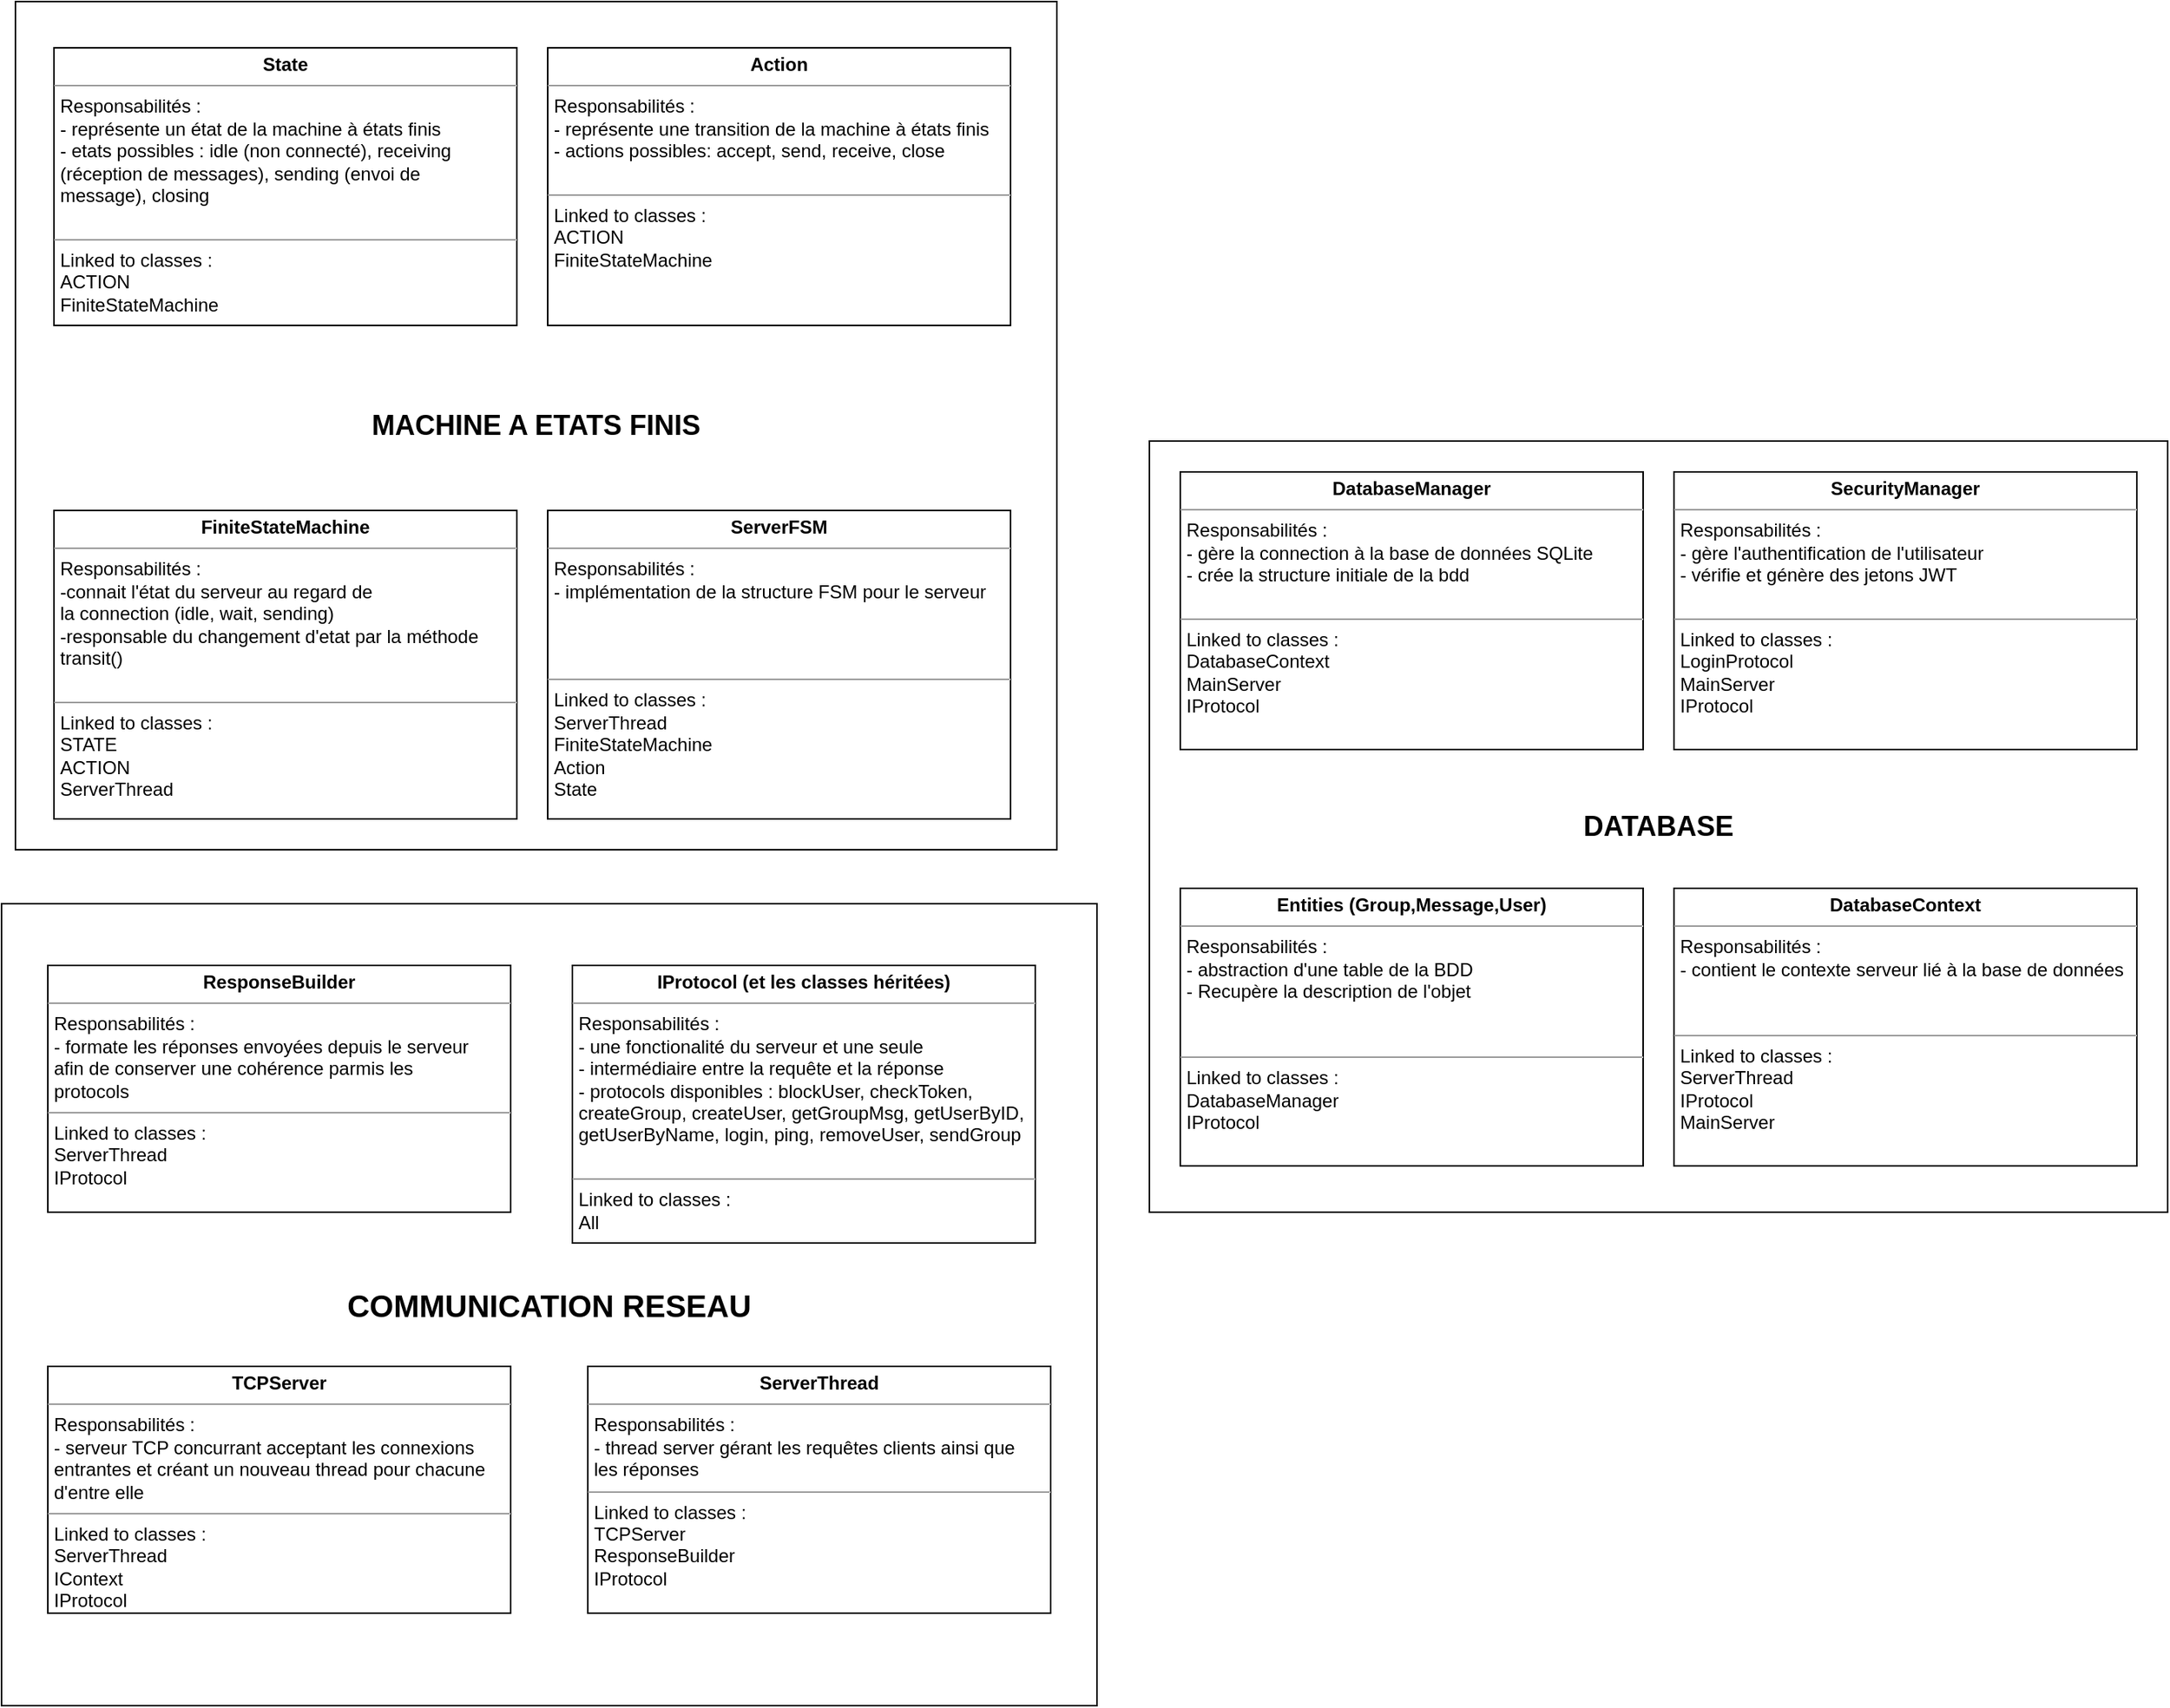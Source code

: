 <mxfile>
    <diagram id="oH_6DrbcbAFF-1WaRhfU" name="Page-1">
        <mxGraphModel dx="562" dy="532" grid="1" gridSize="10" guides="1" tooltips="1" connect="1" arrows="1" fold="1" page="1" pageScale="1" pageWidth="827" pageHeight="1169" math="0" shadow="0">
            <root>
                <mxCell id="0"/>
                <mxCell id="1" parent="0"/>
                <mxCell id="XbMUPb99lzUrD27BaGHo-13" value="&lt;font style=&quot;font-size: 18px&quot;&gt;&lt;b&gt;MACHINE A ETATS FINIS&lt;/b&gt;&lt;/font&gt;" style="rounded=0;whiteSpace=wrap;html=1;" parent="1" vertex="1">
                    <mxGeometry x="895" y="15" width="675" height="550" as="geometry"/>
                </mxCell>
                <mxCell id="XbMUPb99lzUrD27BaGHo-11" value="&lt;b&gt;&lt;font style=&quot;font-size: 20px&quot;&gt;COMMUNICATION RESEAU&lt;/font&gt;&lt;/b&gt;" style="rounded=0;whiteSpace=wrap;html=1;" parent="1" vertex="1">
                    <mxGeometry x="886" y="600" width="710" height="520" as="geometry"/>
                </mxCell>
                <mxCell id="XbMUPb99lzUrD27BaGHo-1" value="&lt;p style=&quot;margin: 0px ; margin-top: 4px ; text-align: center&quot;&gt;&lt;b&gt;FiniteStateMachine&lt;/b&gt;&lt;/p&gt;&lt;hr size=&quot;1&quot;&gt;&lt;p style=&quot;margin: 0px ; margin-left: 4px&quot;&gt;Responsabilités : &lt;br&gt;&lt;/p&gt;&lt;p style=&quot;margin: 0px ; margin-left: 4px&quot;&gt;-connait l'état du serveur au regard de &lt;br&gt;&lt;/p&gt;&lt;p style=&quot;margin: 0px ; margin-left: 4px&quot;&gt;la connection (idle, wait, sending)&lt;/p&gt;&lt;p style=&quot;margin: 0px ; margin-left: 4px&quot;&gt;-responsable du changement d'etat par la méthode&amp;nbsp;&lt;/p&gt;&lt;p style=&quot;margin: 0px ; margin-left: 4px&quot;&gt;transit()&lt;/p&gt;&lt;p style=&quot;margin: 0px ; margin-left: 4px&quot;&gt;&lt;br&gt;&lt;/p&gt;&lt;hr size=&quot;1&quot;&gt;&lt;p style=&quot;margin: 0px ; margin-left: 4px&quot;&gt;Linked to classes : &lt;br&gt;&lt;/p&gt;&lt;p style=&quot;margin: 0px ; margin-left: 4px&quot;&gt;STATE&lt;/p&gt;&lt;p style=&quot;margin: 0px ; margin-left: 4px&quot;&gt;ACTION&lt;/p&gt;&lt;p style=&quot;margin: 0px ; margin-left: 4px&quot;&gt;ServerThread&lt;/p&gt;" style="verticalAlign=top;align=left;overflow=fill;fontSize=12;fontFamily=Helvetica;html=1;" parent="1" vertex="1">
                    <mxGeometry x="920" y="345" width="300" height="200" as="geometry"/>
                </mxCell>
                <mxCell id="XbMUPb99lzUrD27BaGHo-5" value="&lt;p style=&quot;margin: 0px ; margin-top: 4px ; text-align: center&quot;&gt;&lt;b&gt;ResponseBuilder&lt;/b&gt;&lt;br&gt;&lt;/p&gt;&lt;hr size=&quot;1&quot;&gt;&lt;p style=&quot;margin: 0px ; margin-left: 4px&quot;&gt;Responsabilités : &lt;br&gt;&lt;/p&gt;&lt;p style=&quot;margin: 0px ; margin-left: 4px&quot;&gt;- formate les réponses envoyées depuis le serveur&amp;nbsp;&lt;br&gt;&lt;/p&gt;&lt;p style=&quot;margin: 0px ; margin-left: 4px&quot;&gt;afin de conserver une cohérence parmis les&amp;nbsp;&lt;/p&gt;&lt;p style=&quot;margin: 0px ; margin-left: 4px&quot;&gt;protocols&lt;/p&gt;&lt;hr size=&quot;1&quot;&gt;&lt;p style=&quot;margin: 0px ; margin-left: 4px&quot;&gt;Linked to classes : &lt;br&gt;&lt;/p&gt;&lt;p style=&quot;margin: 0px ; margin-left: 4px&quot;&gt;ServerThread&lt;/p&gt;&lt;p style=&quot;margin: 0px ; margin-left: 4px&quot;&gt;IProtocol&lt;/p&gt;" style="verticalAlign=top;align=left;overflow=fill;fontSize=12;fontFamily=Helvetica;html=1;" parent="1" vertex="1">
                    <mxGeometry x="916" y="640" width="300" height="160" as="geometry"/>
                </mxCell>
                <mxCell id="XbMUPb99lzUrD27BaGHo-6" value="&lt;p style=&quot;margin: 0px ; margin-top: 4px ; text-align: center&quot;&gt;&lt;b&gt;TCPServer&lt;/b&gt;&lt;br&gt;&lt;/p&gt;&lt;hr size=&quot;1&quot;&gt;&lt;p style=&quot;margin: 0px ; margin-left: 4px&quot;&gt;Responsabilités : &lt;br&gt;&lt;/p&gt;&lt;p style=&quot;margin: 0px ; margin-left: 4px&quot;&gt;- serveur TCP concurrant acceptant les connexions&amp;nbsp;&lt;/p&gt;&lt;p style=&quot;margin: 0px ; margin-left: 4px&quot;&gt;entrantes et créant un nouveau thread pour chacune&amp;nbsp;&lt;/p&gt;&lt;p style=&quot;margin: 0px ; margin-left: 4px&quot;&gt;d'entre elle&lt;/p&gt;&lt;hr size=&quot;1&quot;&gt;&lt;p style=&quot;margin: 0px ; margin-left: 4px&quot;&gt;Linked to classes : &lt;br&gt;&lt;/p&gt;&lt;p style=&quot;margin: 0px ; margin-left: 4px&quot;&gt;ServerThread&lt;br&gt;&lt;/p&gt;&lt;p style=&quot;margin: 0px ; margin-left: 4px&quot;&gt;IContext&lt;/p&gt;&lt;p style=&quot;margin: 0px ; margin-left: 4px&quot;&gt;IProtocol&lt;/p&gt;" style="verticalAlign=top;align=left;overflow=fill;fontSize=12;fontFamily=Helvetica;html=1;" parent="1" vertex="1">
                    <mxGeometry x="916" y="900" width="300" height="160" as="geometry"/>
                </mxCell>
                <mxCell id="XbMUPb99lzUrD27BaGHo-9" value="&lt;p style=&quot;margin: 0px ; margin-top: 4px ; text-align: center&quot;&gt;&lt;b&gt;State&lt;/b&gt;&lt;/p&gt;&lt;hr size=&quot;1&quot;&gt;&lt;p style=&quot;margin: 0px ; margin-left: 4px&quot;&gt;Responsabilités : &lt;br&gt;&lt;/p&gt;&lt;p style=&quot;margin: 0px ; margin-left: 4px&quot;&gt;- représente un état de la machine à états finis &lt;br&gt;&lt;/p&gt;&lt;p style=&quot;margin: 0px ; margin-left: 4px&quot;&gt;- etats possibles : idle (non connecté), receiving&amp;nbsp;&lt;/p&gt;&lt;p style=&quot;margin: 0px ; margin-left: 4px&quot;&gt;(réception de&amp;nbsp;&lt;span&gt;messages)&lt;/span&gt;&lt;span&gt;, sending (envoi de&amp;nbsp;&lt;/span&gt;&lt;/p&gt;&lt;p style=&quot;margin: 0px ; margin-left: 4px&quot;&gt;&lt;span&gt;message), closing&lt;/span&gt;&lt;/p&gt;&lt;p style=&quot;margin: 0px ; margin-left: 4px&quot;&gt;&lt;br&gt;&lt;/p&gt;&lt;hr size=&quot;1&quot;&gt;&lt;p style=&quot;margin: 0px ; margin-left: 4px&quot;&gt;Linked to classes : &lt;br&gt;&lt;/p&gt;&lt;p style=&quot;margin: 0px ; margin-left: 4px&quot;&gt;ACTION&lt;/p&gt;&lt;p style=&quot;margin: 0px ; margin-left: 4px&quot;&gt;FiniteStateMachine&lt;/p&gt;" style="verticalAlign=top;align=left;overflow=fill;fontSize=12;fontFamily=Helvetica;html=1;" parent="1" vertex="1">
                    <mxGeometry x="920" y="45" width="300" height="180" as="geometry"/>
                </mxCell>
                <mxCell id="3" value="&lt;p style=&quot;margin: 0px ; margin-top: 4px ; text-align: center&quot;&gt;&lt;b&gt;Action&lt;/b&gt;&lt;/p&gt;&lt;hr size=&quot;1&quot;&gt;&lt;p style=&quot;margin: 0px ; margin-left: 4px&quot;&gt;Responsabilités : &lt;br&gt;&lt;/p&gt;&lt;p style=&quot;margin: 0px ; margin-left: 4px&quot;&gt;- représente une transition de la machine à états finis &lt;br&gt;&lt;/p&gt;&lt;p style=&quot;margin: 0px ; margin-left: 4px&quot;&gt;- actions possibles: accept, send, receive, close&lt;/p&gt;&lt;p style=&quot;margin: 0px ; margin-left: 4px&quot;&gt;&lt;br&gt;&lt;/p&gt;&lt;hr size=&quot;1&quot;&gt;&lt;p style=&quot;margin: 0px ; margin-left: 4px&quot;&gt;Linked to classes : &lt;br&gt;&lt;/p&gt;&lt;p style=&quot;margin: 0px ; margin-left: 4px&quot;&gt;ACTION&lt;/p&gt;&lt;p style=&quot;margin: 0px ; margin-left: 4px&quot;&gt;FiniteStateMachine&lt;/p&gt;" style="verticalAlign=top;align=left;overflow=fill;fontSize=12;fontFamily=Helvetica;html=1;" parent="1" vertex="1">
                    <mxGeometry x="1240" y="45" width="300" height="180" as="geometry"/>
                </mxCell>
                <mxCell id="4" value="&lt;p style=&quot;margin: 0px ; margin-top: 4px ; text-align: center&quot;&gt;&lt;b&gt;ServerThread&lt;/b&gt;&lt;br&gt;&lt;/p&gt;&lt;hr size=&quot;1&quot;&gt;&lt;p style=&quot;margin: 0px ; margin-left: 4px&quot;&gt;Responsabilités : &lt;br&gt;&lt;/p&gt;&lt;p style=&quot;margin: 0px ; margin-left: 4px&quot;&gt;- thread server gérant les requêtes clients ainsi que&amp;nbsp;&lt;br&gt;&lt;/p&gt;&lt;p style=&quot;margin: 0px ; margin-left: 4px&quot;&gt;les réponses&lt;/p&gt;&lt;hr size=&quot;1&quot;&gt;&lt;p style=&quot;margin: 0px ; margin-left: 4px&quot;&gt;Linked to classes : &lt;br&gt;&lt;/p&gt;&lt;p style=&quot;margin: 0px ; margin-left: 4px&quot;&gt;TCPServer&lt;/p&gt;&lt;p style=&quot;margin: 0px ; margin-left: 4px&quot;&gt;ResponseBuilder&lt;/p&gt;&lt;p style=&quot;margin: 0px ; margin-left: 4px&quot;&gt;IProtocol&lt;/p&gt;" style="verticalAlign=top;align=left;overflow=fill;fontSize=12;fontFamily=Helvetica;html=1;" parent="1" vertex="1">
                    <mxGeometry x="1266" y="900" width="300" height="160" as="geometry"/>
                </mxCell>
                <mxCell id="6" value="&lt;p style=&quot;margin: 0px ; margin-top: 4px ; text-align: center&quot;&gt;&lt;b&gt;ServerFSM&lt;/b&gt;&lt;/p&gt;&lt;hr size=&quot;1&quot;&gt;&lt;p style=&quot;margin: 0px ; margin-left: 4px&quot;&gt;Responsabilités : &lt;br&gt;&lt;/p&gt;&lt;p style=&quot;margin: 0px ; margin-left: 4px&quot;&gt;- implémentation de la structure FSM pour le serveur&amp;nbsp;&lt;/p&gt;&lt;p style=&quot;margin: 0px ; margin-left: 4px&quot;&gt;&lt;br&gt;&lt;/p&gt;&lt;p style=&quot;margin: 0px ; margin-left: 4px&quot;&gt;&lt;br&gt;&lt;/p&gt;&lt;p style=&quot;margin: 0px ; margin-left: 4px&quot;&gt;&lt;br&gt;&lt;/p&gt;&lt;hr size=&quot;1&quot;&gt;&lt;p style=&quot;margin: 0px ; margin-left: 4px&quot;&gt;Linked to classes : &lt;br&gt;&lt;/p&gt;&lt;p style=&quot;margin: 0px ; margin-left: 4px&quot;&gt;ServerThread&lt;/p&gt;&lt;p style=&quot;margin: 0px ; margin-left: 4px&quot;&gt;FiniteStateMachine&lt;/p&gt;&lt;p style=&quot;margin: 0px ; margin-left: 4px&quot;&gt;Action&lt;/p&gt;&lt;p style=&quot;margin: 0px ; margin-left: 4px&quot;&gt;State&lt;/p&gt;" style="verticalAlign=top;align=left;overflow=fill;fontSize=12;fontFamily=Helvetica;html=1;" parent="1" vertex="1">
                    <mxGeometry x="1240" y="345" width="300" height="200" as="geometry"/>
                </mxCell>
                <mxCell id="7" value="&lt;b&gt;&lt;font style=&quot;font-size: 18px&quot;&gt;DATABASE&lt;/font&gt;&lt;/b&gt;" style="rounded=0;whiteSpace=wrap;html=1;" parent="1" vertex="1">
                    <mxGeometry x="1630" y="300" width="660" height="500" as="geometry"/>
                </mxCell>
                <mxCell id="8" value="&lt;p style=&quot;margin: 0px ; margin-top: 4px ; text-align: center&quot;&gt;&lt;b&gt;DatabaseManager&lt;/b&gt;&lt;/p&gt;&lt;hr size=&quot;1&quot;&gt;&lt;p style=&quot;margin: 0px ; margin-left: 4px&quot;&gt;Responsabilités : &lt;br&gt;&lt;/p&gt;&lt;p style=&quot;margin: 0px ; margin-left: 4px&quot;&gt;- gère la connection à la base de données SQLite&lt;/p&gt;&lt;p style=&quot;margin: 0px ; margin-left: 4px&quot;&gt;- crée la structure initiale de la bdd&lt;/p&gt;&lt;p style=&quot;margin: 0px ; margin-left: 4px&quot;&gt;&lt;br&gt;&lt;/p&gt;&lt;hr size=&quot;1&quot;&gt;&lt;p style=&quot;margin: 0px ; margin-left: 4px&quot;&gt;Linked to classes : &lt;br&gt;&lt;/p&gt;&lt;p style=&quot;margin: 0px ; margin-left: 4px&quot;&gt;DatabaseContext&lt;/p&gt;&lt;p style=&quot;margin: 0px ; margin-left: 4px&quot;&gt;MainServer&lt;/p&gt;&lt;p style=&quot;margin: 0px ; margin-left: 4px&quot;&gt;IProtocol&lt;/p&gt;" style="verticalAlign=top;align=left;overflow=fill;fontSize=12;fontFamily=Helvetica;html=1;" parent="1" vertex="1">
                    <mxGeometry x="1650" y="320" width="300" height="180" as="geometry"/>
                </mxCell>
                <mxCell id="9" value="&lt;p style=&quot;margin: 0px ; margin-top: 4px ; text-align: center&quot;&gt;&lt;b&gt;SecurityManager&lt;/b&gt;&lt;/p&gt;&lt;hr size=&quot;1&quot;&gt;&lt;p style=&quot;margin: 0px ; margin-left: 4px&quot;&gt;Responsabilités : &lt;br&gt;&lt;/p&gt;&lt;p style=&quot;margin: 0px ; margin-left: 4px&quot;&gt;- gère l'authentification de l'utilisateur&lt;/p&gt;&lt;p style=&quot;margin: 0px ; margin-left: 4px&quot;&gt;- vérifie et génère des jetons JWT&lt;/p&gt;&lt;p style=&quot;margin: 0px ; margin-left: 4px&quot;&gt;&lt;br&gt;&lt;/p&gt;&lt;hr size=&quot;1&quot;&gt;&lt;p style=&quot;margin: 0px ; margin-left: 4px&quot;&gt;Linked to classes : &lt;br&gt;&lt;/p&gt;&lt;p style=&quot;margin: 0px ; margin-left: 4px&quot;&gt;LoginProtocol&lt;/p&gt;&lt;p style=&quot;margin: 0px ; margin-left: 4px&quot;&gt;MainServer&lt;/p&gt;&lt;p style=&quot;margin: 0px ; margin-left: 4px&quot;&gt;IProtocol&lt;/p&gt;" style="verticalAlign=top;align=left;overflow=fill;fontSize=12;fontFamily=Helvetica;html=1;" parent="1" vertex="1">
                    <mxGeometry x="1970" y="320" width="300" height="180" as="geometry"/>
                </mxCell>
                <mxCell id="10" value="&lt;p style=&quot;margin: 0px ; margin-top: 4px ; text-align: center&quot;&gt;&lt;b&gt;Entities (Group,Message,User)&lt;/b&gt;&lt;/p&gt;&lt;hr size=&quot;1&quot;&gt;&lt;p style=&quot;margin: 0px ; margin-left: 4px&quot;&gt;Responsabilités : &lt;br&gt;&lt;/p&gt;&lt;p style=&quot;margin: 0px ; margin-left: 4px&quot;&gt;- abstraction d'une table de la BDD&lt;/p&gt;&lt;p style=&quot;margin: 0px ; margin-left: 4px&quot;&gt;- Recupère la description de l'objet&lt;/p&gt;&lt;p style=&quot;margin: 0px ; margin-left: 4px&quot;&gt;&lt;br&gt;&lt;/p&gt;&lt;p style=&quot;margin: 0px ; margin-left: 4px&quot;&gt;&lt;br&gt;&lt;/p&gt;&lt;hr size=&quot;1&quot;&gt;&lt;p style=&quot;margin: 0px ; margin-left: 4px&quot;&gt;Linked to classes : &lt;br&gt;&lt;/p&gt;&lt;p style=&quot;margin: 0px ; margin-left: 4px&quot;&gt;DatabaseManager&lt;/p&gt;&lt;p style=&quot;margin: 0px ; margin-left: 4px&quot;&gt;IProtocol&lt;/p&gt;" style="verticalAlign=top;align=left;overflow=fill;fontSize=12;fontFamily=Helvetica;html=1;" parent="1" vertex="1">
                    <mxGeometry x="1650" y="590" width="300" height="180" as="geometry"/>
                </mxCell>
                <mxCell id="11" value="&lt;p style=&quot;margin: 0px ; margin-top: 4px ; text-align: center&quot;&gt;&lt;b&gt;DatabaseContext&lt;/b&gt;&lt;/p&gt;&lt;hr size=&quot;1&quot;&gt;&lt;p style=&quot;margin: 0px ; margin-left: 4px&quot;&gt;Responsabilités : &lt;br&gt;&lt;/p&gt;&lt;p style=&quot;margin: 0px ; margin-left: 4px&quot;&gt;- contient le contexte serveur lié à la base de données&lt;/p&gt;&lt;p style=&quot;margin: 0px ; margin-left: 4px&quot;&gt;&lt;br&gt;&lt;/p&gt;&lt;p style=&quot;margin: 0px ; margin-left: 4px&quot;&gt;&lt;br&gt;&lt;/p&gt;&lt;hr size=&quot;1&quot;&gt;&lt;p style=&quot;margin: 0px ; margin-left: 4px&quot;&gt;Linked to classes : &lt;br&gt;&lt;/p&gt;&lt;p style=&quot;margin: 0px ; margin-left: 4px&quot;&gt;ServerThread&lt;/p&gt;&lt;p style=&quot;margin: 0px ; margin-left: 4px&quot;&gt;IProtocol&lt;/p&gt;&lt;p style=&quot;margin: 0px ; margin-left: 4px&quot;&gt;MainServer&lt;/p&gt;" style="verticalAlign=top;align=left;overflow=fill;fontSize=12;fontFamily=Helvetica;html=1;" parent="1" vertex="1">
                    <mxGeometry x="1970" y="590" width="300" height="180" as="geometry"/>
                </mxCell>
                <mxCell id="12" value="&lt;p style=&quot;margin: 0px ; margin-top: 4px ; text-align: center&quot;&gt;&lt;b&gt;IProtocol (et les classes héritées)&lt;/b&gt;&lt;br&gt;&lt;/p&gt;&lt;hr size=&quot;1&quot;&gt;&lt;p style=&quot;margin: 0px ; margin-left: 4px&quot;&gt;Responsabilités : &lt;br&gt;&lt;/p&gt;&lt;p style=&quot;margin: 0px ; margin-left: 4px&quot;&gt;- une fonctionalité du serveur et une seule&lt;br&gt;&lt;/p&gt;&lt;p style=&quot;margin: 0px ; margin-left: 4px&quot;&gt;- intermédiaire entre la requête et la réponse&lt;/p&gt;&lt;p style=&quot;margin: 0px ; margin-left: 4px&quot;&gt;- protocols disponibles : blockUser, checkToken,&amp;nbsp;&lt;/p&gt;&lt;p style=&quot;margin: 0px ; margin-left: 4px&quot;&gt;createGroup, createUser, getGroupMsg, getUserByID,&lt;/p&gt;&lt;p style=&quot;margin: 0px ; margin-left: 4px&quot;&gt;getUserByName, login, ping, removeUser, sendGroup&lt;/p&gt;&lt;p style=&quot;margin: 0px ; margin-left: 4px&quot;&gt;&lt;br&gt;&lt;/p&gt;&lt;hr size=&quot;1&quot;&gt;&lt;p style=&quot;margin: 0px ; margin-left: 4px&quot;&gt;Linked to classes : &lt;br&gt;&lt;/p&gt;&lt;p style=&quot;margin: 0px ; margin-left: 4px&quot;&gt;All&lt;/p&gt;" style="verticalAlign=top;align=left;overflow=fill;fontSize=12;fontFamily=Helvetica;html=1;" parent="1" vertex="1">
                    <mxGeometry x="1256" y="640" width="300" height="180" as="geometry"/>
                </mxCell>
            </root>
        </mxGraphModel>
    </diagram>
</mxfile>